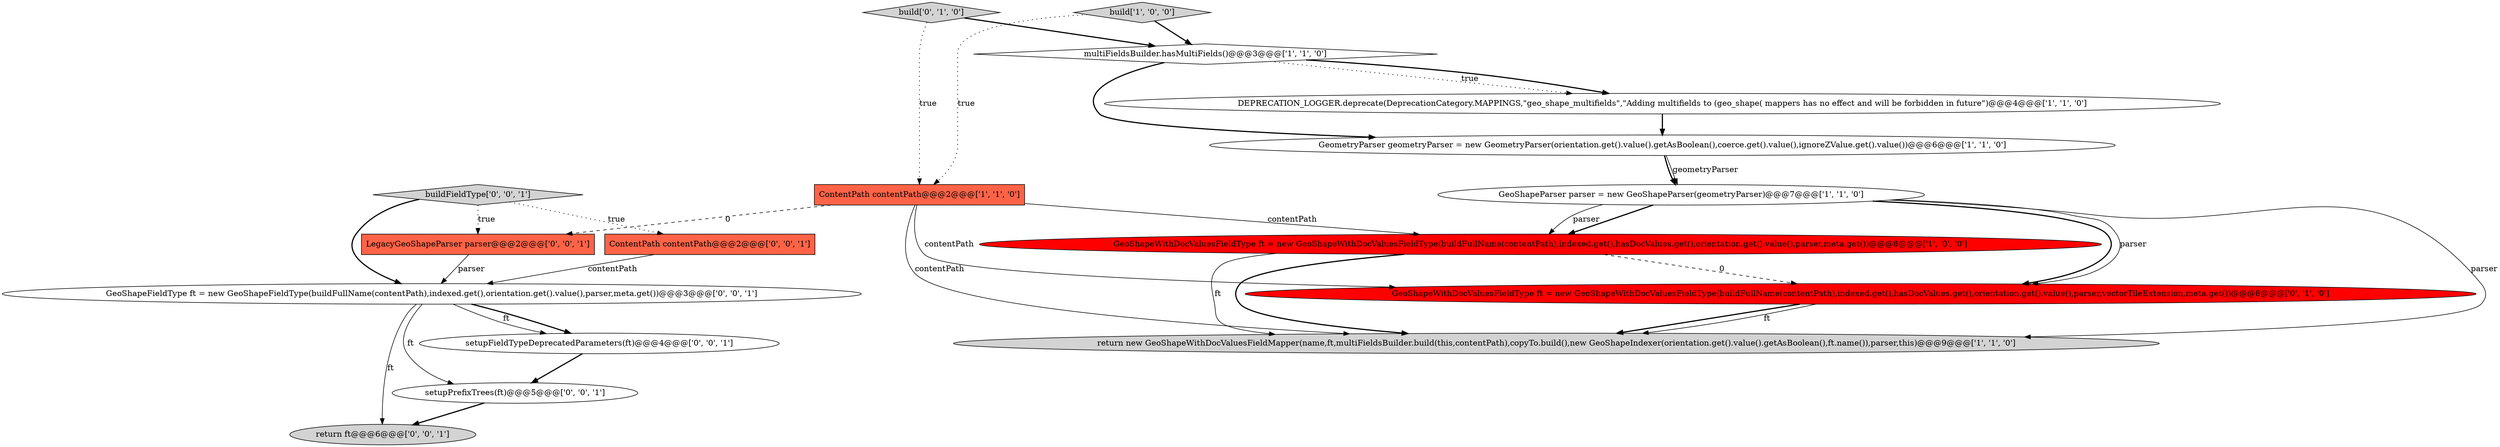 digraph {
15 [style = filled, label = "LegacyGeoShapeParser parser@@@2@@@['0', '0', '1']", fillcolor = tomato, shape = box image = "AAA0AAABBB3BBB"];
16 [style = filled, label = "return ft@@@6@@@['0', '0', '1']", fillcolor = lightgray, shape = ellipse image = "AAA0AAABBB3BBB"];
8 [style = filled, label = "build['0', '1', '0']", fillcolor = lightgray, shape = diamond image = "AAA0AAABBB2BBB"];
2 [style = filled, label = "build['1', '0', '0']", fillcolor = lightgray, shape = diamond image = "AAA0AAABBB1BBB"];
14 [style = filled, label = "setupPrefixTrees(ft)@@@5@@@['0', '0', '1']", fillcolor = white, shape = ellipse image = "AAA0AAABBB3BBB"];
3 [style = filled, label = "ContentPath contentPath@@@2@@@['1', '1', '0']", fillcolor = tomato, shape = box image = "AAA0AAABBB1BBB"];
0 [style = filled, label = "multiFieldsBuilder.hasMultiFields()@@@3@@@['1', '1', '0']", fillcolor = white, shape = diamond image = "AAA0AAABBB1BBB"];
5 [style = filled, label = "DEPRECATION_LOGGER.deprecate(DeprecationCategory.MAPPINGS,\"geo_shape_multifields\",\"Adding multifields to (geo_shape( mappers has no effect and will be forbidden in future\")@@@4@@@['1', '1', '0']", fillcolor = white, shape = ellipse image = "AAA0AAABBB1BBB"];
13 [style = filled, label = "buildFieldType['0', '0', '1']", fillcolor = lightgray, shape = diamond image = "AAA0AAABBB3BBB"];
12 [style = filled, label = "setupFieldTypeDeprecatedParameters(ft)@@@4@@@['0', '0', '1']", fillcolor = white, shape = ellipse image = "AAA0AAABBB3BBB"];
7 [style = filled, label = "return new GeoShapeWithDocValuesFieldMapper(name,ft,multiFieldsBuilder.build(this,contentPath),copyTo.build(),new GeoShapeIndexer(orientation.get().value().getAsBoolean(),ft.name()),parser,this)@@@9@@@['1', '1', '0']", fillcolor = lightgray, shape = ellipse image = "AAA0AAABBB1BBB"];
6 [style = filled, label = "GeoShapeWithDocValuesFieldType ft = new GeoShapeWithDocValuesFieldType(buildFullName(contentPath),indexed.get(),hasDocValues.get(),orientation.get().value(),parser,meta.get())@@@8@@@['1', '0', '0']", fillcolor = red, shape = ellipse image = "AAA1AAABBB1BBB"];
9 [style = filled, label = "GeoShapeWithDocValuesFieldType ft = new GeoShapeWithDocValuesFieldType(buildFullName(contentPath),indexed.get(),hasDocValues.get(),orientation.get().value(),parser,vectorTileExtension,meta.get())@@@8@@@['0', '1', '0']", fillcolor = red, shape = ellipse image = "AAA1AAABBB2BBB"];
10 [style = filled, label = "GeoShapeFieldType ft = new GeoShapeFieldType(buildFullName(contentPath),indexed.get(),orientation.get().value(),parser,meta.get())@@@3@@@['0', '0', '1']", fillcolor = white, shape = ellipse image = "AAA0AAABBB3BBB"];
4 [style = filled, label = "GeoShapeParser parser = new GeoShapeParser(geometryParser)@@@7@@@['1', '1', '0']", fillcolor = white, shape = ellipse image = "AAA0AAABBB1BBB"];
1 [style = filled, label = "GeometryParser geometryParser = new GeometryParser(orientation.get().value().getAsBoolean(),coerce.get().value(),ignoreZValue.get().value())@@@6@@@['1', '1', '0']", fillcolor = white, shape = ellipse image = "AAA0AAABBB1BBB"];
11 [style = filled, label = "ContentPath contentPath@@@2@@@['0', '0', '1']", fillcolor = tomato, shape = box image = "AAA0AAABBB3BBB"];
2->3 [style = dotted, label="true"];
14->16 [style = bold, label=""];
4->9 [style = bold, label=""];
13->10 [style = bold, label=""];
10->14 [style = solid, label="ft"];
1->4 [style = bold, label=""];
0->5 [style = dotted, label="true"];
4->6 [style = bold, label=""];
6->7 [style = solid, label="ft"];
6->9 [style = dashed, label="0"];
3->7 [style = solid, label="contentPath"];
10->16 [style = solid, label="ft"];
9->7 [style = bold, label=""];
4->7 [style = solid, label="parser"];
8->3 [style = dotted, label="true"];
10->12 [style = solid, label="ft"];
8->0 [style = bold, label=""];
5->1 [style = bold, label=""];
15->10 [style = solid, label="parser"];
2->0 [style = bold, label=""];
10->12 [style = bold, label=""];
0->1 [style = bold, label=""];
12->14 [style = bold, label=""];
9->7 [style = solid, label="ft"];
3->15 [style = dashed, label="0"];
3->9 [style = solid, label="contentPath"];
13->11 [style = dotted, label="true"];
13->15 [style = dotted, label="true"];
1->4 [style = solid, label="geometryParser"];
3->6 [style = solid, label="contentPath"];
4->6 [style = solid, label="parser"];
6->7 [style = bold, label=""];
4->9 [style = solid, label="parser"];
11->10 [style = solid, label="contentPath"];
0->5 [style = bold, label=""];
}
